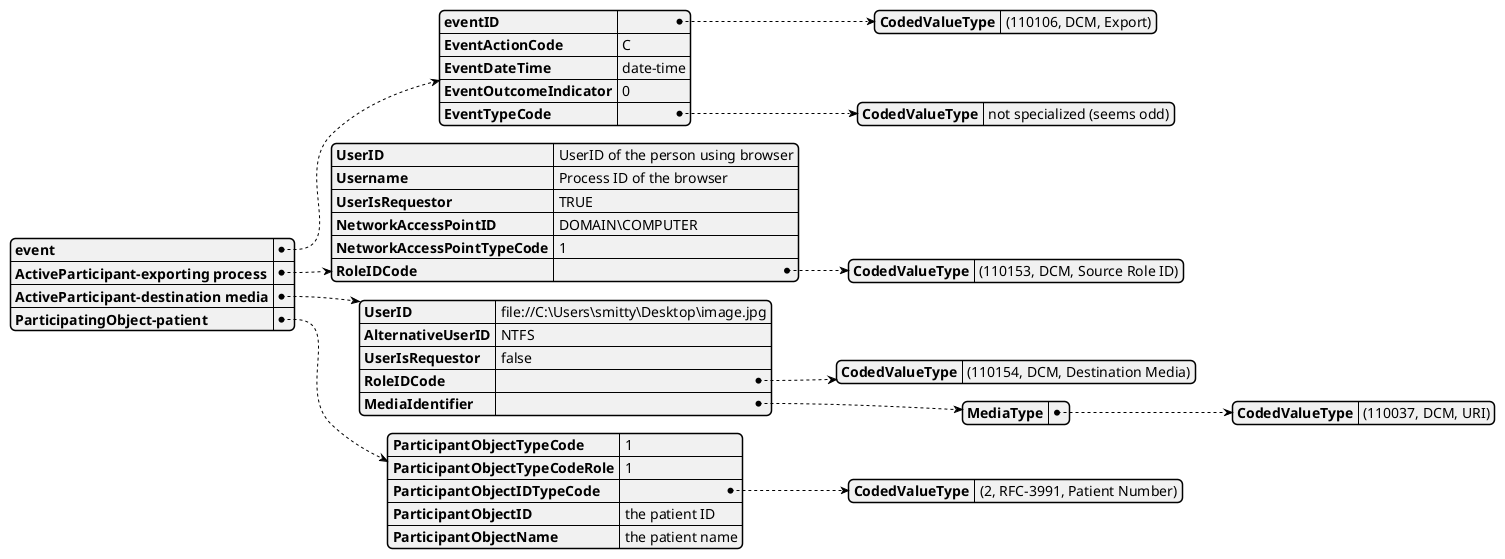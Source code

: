 
@startjson
{
	"event": {
	   "eventID" : {"CodedValueType" : "(110106, DCM, Export)"},
	   "EventActionCode": "C",
	   "EventDateTime" : "date-time",
	   "EventOutcomeIndicator": "0",
	   "EventTypeCode" : {
	   	"CodedValueType" : "not specialized (seems odd)"
		}
	   },
	"ActiveParticipant-exporting process" : {
	   "UserID" : "UserID of the person using browser",
	   "Username" : "Process ID of the browser",
	   "UserIsRequestor" : "TRUE",
	   "NetworkAccessPointID" : "DOMAIN\\COMPUTER",
	   "NetworkAccessPointTypeCode" : "1",
	   "RoleIDCode" : {
	   	"CodedValueType" : "(110153, DCM, Source Role ID)"
		}
	   },
	"ActiveParticipant-destination media" : {
	   "UserID" : "file://C:\\Users\\smitty\\Desktop\\image.jpg",
	   "AlternativeUserID" : "NTFS",
	   "UserIsRequestor" : "false",
	   "RoleIDCode" : {
	   	"CodedValueType" : "(110154, DCM, Destination Media)"
		},
	   "MediaIdentifier" : {
	        "MediaType" : {
	        "CodedValueType" : "(110037, DCM, URI)"
		}
	    }
	   },
	"ParticipatingObject-patient" : {
	    "ParticipantObjectTypeCode" : 1,
	    "ParticipantObjectTypeCodeRole" : 1,
	    "ParticipantObjectIDTypeCode" : {
	        "CodedValueType" : "(2, RFC-3991, Patient Number)"
	        },
	    "ParticipantObjectID" : "the patient ID",
	    "ParticipantObjectName" : "the patient name"
	   }
}
@endjson


	   
